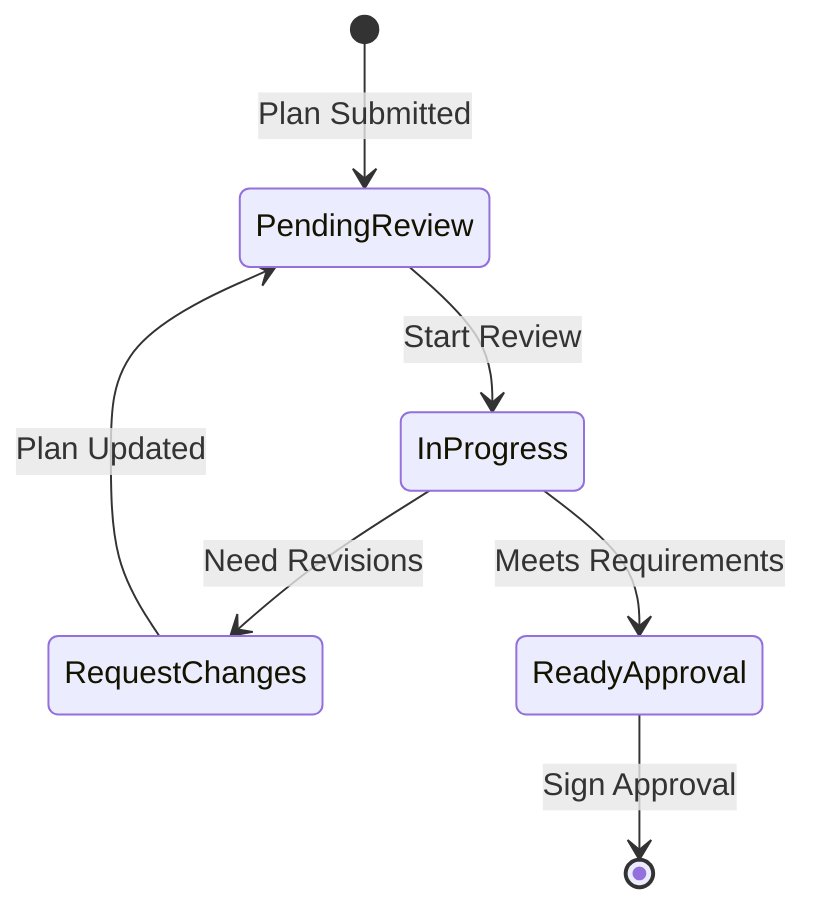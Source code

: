 stateDiagram-v2
    [*] --> PendingReview: Plan Submitted
    PendingReview --> InProgress: Start Review
    InProgress --> RequestChanges: Need Revisions
    InProgress --> ReadyApproval: Meets Requirements
    RequestChanges --> PendingReview: Plan Updated
    ReadyApproval --> [*]: Sign Approval